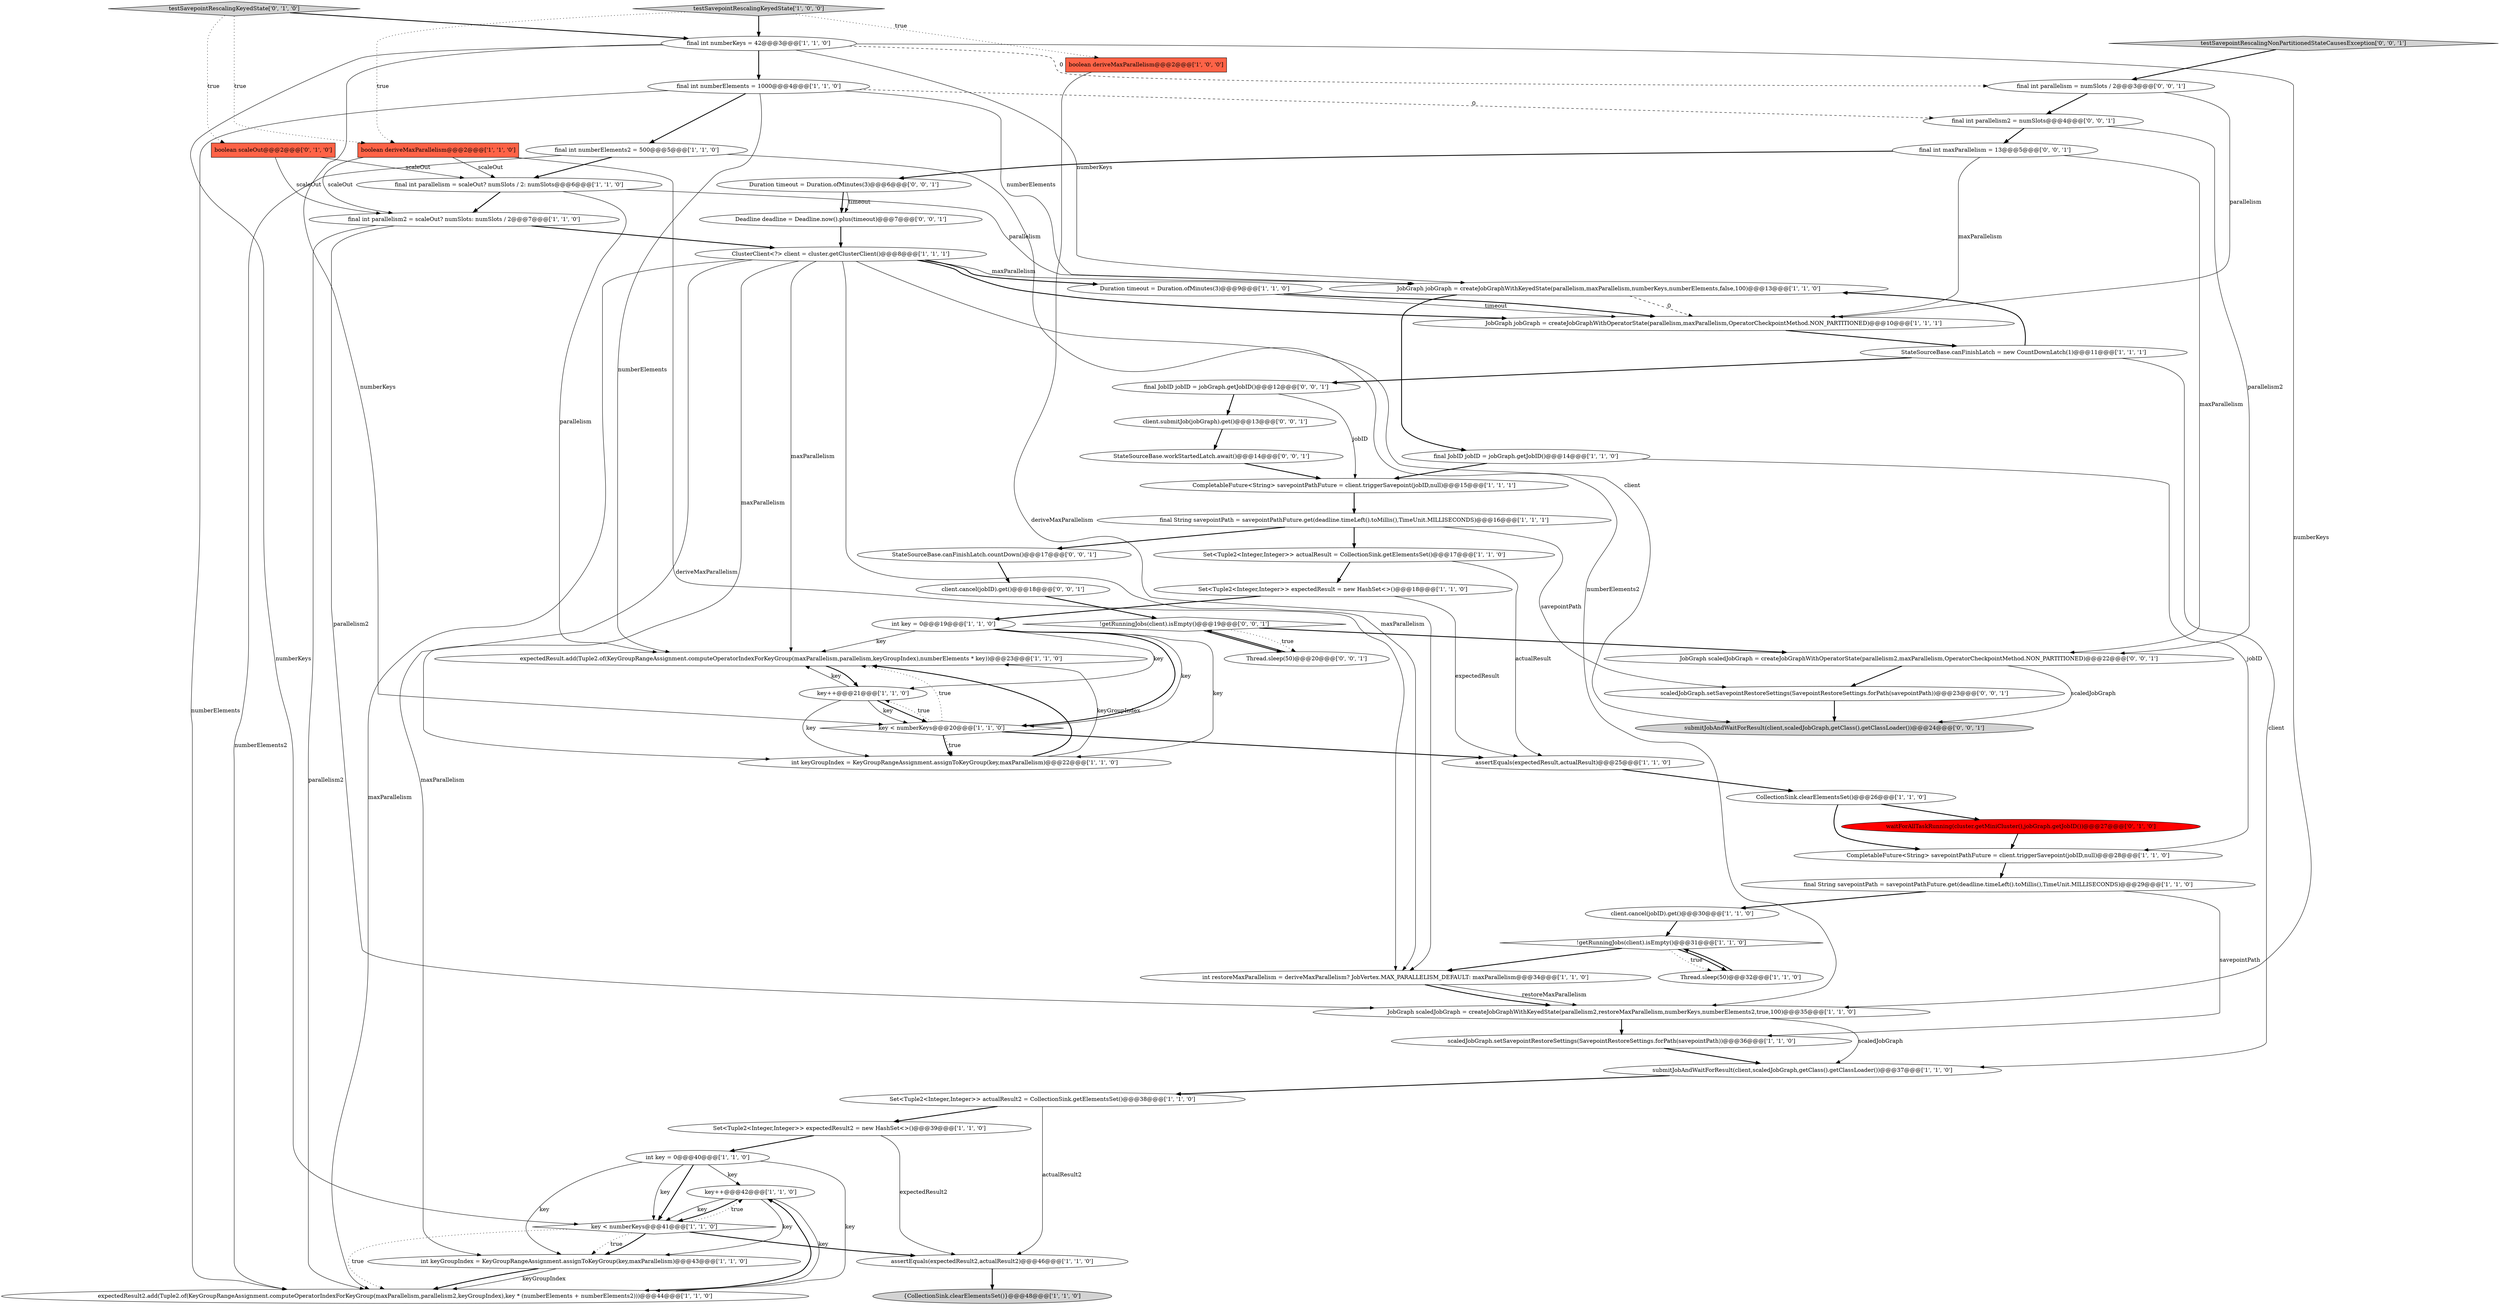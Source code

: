 digraph {
20 [style = filled, label = "key++@@@42@@@['1', '1', '0']", fillcolor = white, shape = ellipse image = "AAA0AAABBB1BBB"];
0 [style = filled, label = "CollectionSink.clearElementsSet()@@@26@@@['1', '1', '0']", fillcolor = white, shape = ellipse image = "AAA0AAABBB1BBB"];
31 [style = filled, label = "JobGraph jobGraph = createJobGraphWithOperatorState(parallelism,maxParallelism,OperatorCheckpointMethod.NON_PARTITIONED)@@@10@@@['1', '1', '1']", fillcolor = white, shape = ellipse image = "AAA0AAABBB1BBB"];
46 [style = filled, label = "StateSourceBase.workStartedLatch.await()@@@14@@@['0', '0', '1']", fillcolor = white, shape = ellipse image = "AAA0AAABBB3BBB"];
1 [style = filled, label = "boolean deriveMaxParallelism@@@2@@@['1', '0', '0']", fillcolor = tomato, shape = box image = "AAA0AAABBB1BBB"];
35 [style = filled, label = "Set<Tuple2<Integer,Integer>> expectedResult2 = new HashSet<>()@@@39@@@['1', '1', '0']", fillcolor = white, shape = ellipse image = "AAA0AAABBB1BBB"];
52 [style = filled, label = "testSavepointRescalingNonPartitionedStateCausesException['0', '0', '1']", fillcolor = lightgray, shape = diamond image = "AAA0AAABBB3BBB"];
48 [style = filled, label = "final int maxParallelism = 13@@@5@@@['0', '0', '1']", fillcolor = white, shape = ellipse image = "AAA0AAABBB3BBB"];
56 [style = filled, label = "client.submitJob(jobGraph).get()@@@13@@@['0', '0', '1']", fillcolor = white, shape = ellipse image = "AAA0AAABBB3BBB"];
8 [style = filled, label = "expectedResult.add(Tuple2.of(KeyGroupRangeAssignment.computeOperatorIndexForKeyGroup(maxParallelism,parallelism,keyGroupIndex),numberElements * key))@@@23@@@['1', '1', '0']", fillcolor = white, shape = ellipse image = "AAA0AAABBB1BBB"];
15 [style = filled, label = "int restoreMaxParallelism = deriveMaxParallelism? JobVertex.MAX_PARALLELISM_DEFAULT: maxParallelism@@@34@@@['1', '1', '0']", fillcolor = white, shape = ellipse image = "AAA0AAABBB1BBB"];
22 [style = filled, label = "Set<Tuple2<Integer,Integer>> expectedResult = new HashSet<>()@@@18@@@['1', '1', '0']", fillcolor = white, shape = ellipse image = "AAA0AAABBB1BBB"];
18 [style = filled, label = "final int numberElements = 1000@@@4@@@['1', '1', '0']", fillcolor = white, shape = ellipse image = "AAA0AAABBB1BBB"];
30 [style = filled, label = "final int parallelism2 = scaleOut? numSlots: numSlots / 2@@@7@@@['1', '1', '0']", fillcolor = white, shape = ellipse image = "AAA0AAABBB1BBB"];
41 [style = filled, label = "assertEquals(expectedResult,actualResult)@@@25@@@['1', '1', '0']", fillcolor = white, shape = ellipse image = "AAA0AAABBB1BBB"];
26 [style = filled, label = "Set<Tuple2<Integer,Integer>> actualResult = CollectionSink.getElementsSet()@@@17@@@['1', '1', '0']", fillcolor = white, shape = ellipse image = "AAA0AAABBB1BBB"];
42 [style = filled, label = "int keyGroupIndex = KeyGroupRangeAssignment.assignToKeyGroup(key,maxParallelism)@@@43@@@['1', '1', '0']", fillcolor = white, shape = ellipse image = "AAA0AAABBB1BBB"];
51 [style = filled, label = "final JobID jobID = jobGraph.getJobID()@@@12@@@['0', '0', '1']", fillcolor = white, shape = ellipse image = "AAA0AAABBB3BBB"];
10 [style = filled, label = "StateSourceBase.canFinishLatch = new CountDownLatch(1)@@@11@@@['1', '1', '1']", fillcolor = white, shape = ellipse image = "AAA0AAABBB1BBB"];
9 [style = filled, label = "CompletableFuture<String> savepointPathFuture = client.triggerSavepoint(jobID,null)@@@28@@@['1', '1', '0']", fillcolor = white, shape = ellipse image = "AAA0AAABBB1BBB"];
38 [style = filled, label = "ClusterClient<?> client = cluster.getClusterClient()@@@8@@@['1', '1', '1']", fillcolor = white, shape = ellipse image = "AAA0AAABBB1BBB"];
37 [style = filled, label = "scaledJobGraph.setSavepointRestoreSettings(SavepointRestoreSettings.forPath(savepointPath))@@@36@@@['1', '1', '0']", fillcolor = white, shape = ellipse image = "AAA0AAABBB1BBB"];
59 [style = filled, label = "client.cancel(jobID).get()@@@18@@@['0', '0', '1']", fillcolor = white, shape = ellipse image = "AAA0AAABBB3BBB"];
33 [style = filled, label = "submitJobAndWaitForResult(client,scaledJobGraph,getClass().getClassLoader())@@@37@@@['1', '1', '0']", fillcolor = white, shape = ellipse image = "AAA0AAABBB1BBB"];
11 [style = filled, label = "testSavepointRescalingKeyedState['1', '0', '0']", fillcolor = lightgray, shape = diamond image = "AAA0AAABBB1BBB"];
28 [style = filled, label = "int key = 0@@@40@@@['1', '1', '0']", fillcolor = white, shape = ellipse image = "AAA0AAABBB1BBB"];
2 [style = filled, label = "key++@@@21@@@['1', '1', '0']", fillcolor = white, shape = ellipse image = "AAA0AAABBB1BBB"];
27 [style = filled, label = "JobGraph jobGraph = createJobGraphWithKeyedState(parallelism,maxParallelism,numberKeys,numberElements,false,100)@@@13@@@['1', '1', '0']", fillcolor = white, shape = ellipse image = "AAA0AAABBB1BBB"];
29 [style = filled, label = "assertEquals(expectedResult2,actualResult2)@@@46@@@['1', '1', '0']", fillcolor = white, shape = ellipse image = "AAA0AAABBB1BBB"];
17 [style = filled, label = "Set<Tuple2<Integer,Integer>> actualResult2 = CollectionSink.getElementsSet()@@@38@@@['1', '1', '0']", fillcolor = white, shape = ellipse image = "AAA0AAABBB1BBB"];
3 [style = filled, label = "boolean deriveMaxParallelism@@@2@@@['1', '1', '0']", fillcolor = tomato, shape = box image = "AAA0AAABBB1BBB"];
7 [style = filled, label = "final int numberElements2 = 500@@@5@@@['1', '1', '0']", fillcolor = white, shape = ellipse image = "AAA0AAABBB1BBB"];
12 [style = filled, label = "final JobID jobID = jobGraph.getJobID()@@@14@@@['1', '1', '0']", fillcolor = white, shape = ellipse image = "AAA0AAABBB1BBB"];
21 [style = filled, label = "{CollectionSink.clearElementsSet()}@@@48@@@['1', '1', '0']", fillcolor = lightgray, shape = ellipse image = "AAA0AAABBB1BBB"];
32 [style = filled, label = "final String savepointPath = savepointPathFuture.get(deadline.timeLeft().toMillis(),TimeUnit.MILLISECONDS)@@@29@@@['1', '1', '0']", fillcolor = white, shape = ellipse image = "AAA0AAABBB1BBB"];
47 [style = filled, label = "StateSourceBase.canFinishLatch.countDown()@@@17@@@['0', '0', '1']", fillcolor = white, shape = ellipse image = "AAA0AAABBB3BBB"];
36 [style = filled, label = "key < numberKeys@@@20@@@['1', '1', '0']", fillcolor = white, shape = diamond image = "AAA0AAABBB1BBB"];
40 [style = filled, label = "final int numberKeys = 42@@@3@@@['1', '1', '0']", fillcolor = white, shape = ellipse image = "AAA0AAABBB1BBB"];
49 [style = filled, label = "JobGraph scaledJobGraph = createJobGraphWithOperatorState(parallelism2,maxParallelism,OperatorCheckpointMethod.NON_PARTITIONED)@@@22@@@['0', '0', '1']", fillcolor = white, shape = ellipse image = "AAA0AAABBB3BBB"];
53 [style = filled, label = "scaledJobGraph.setSavepointRestoreSettings(SavepointRestoreSettings.forPath(savepointPath))@@@23@@@['0', '0', '1']", fillcolor = white, shape = ellipse image = "AAA0AAABBB3BBB"];
16 [style = filled, label = "final int parallelism = scaleOut? numSlots / 2: numSlots@@@6@@@['1', '1', '0']", fillcolor = white, shape = ellipse image = "AAA0AAABBB1BBB"];
58 [style = filled, label = "Deadline deadline = Deadline.now().plus(timeout)@@@7@@@['0', '0', '1']", fillcolor = white, shape = ellipse image = "AAA0AAABBB3BBB"];
50 [style = filled, label = "Duration timeout = Duration.ofMinutes(3)@@@6@@@['0', '0', '1']", fillcolor = white, shape = ellipse image = "AAA0AAABBB3BBB"];
61 [style = filled, label = "Thread.sleep(50)@@@20@@@['0', '0', '1']", fillcolor = white, shape = ellipse image = "AAA0AAABBB3BBB"];
24 [style = filled, label = "!getRunningJobs(client).isEmpty()@@@31@@@['1', '1', '0']", fillcolor = white, shape = diamond image = "AAA0AAABBB1BBB"];
34 [style = filled, label = "expectedResult2.add(Tuple2.of(KeyGroupRangeAssignment.computeOperatorIndexForKeyGroup(maxParallelism,parallelism2,keyGroupIndex),key * (numberElements + numberElements2)))@@@44@@@['1', '1', '0']", fillcolor = white, shape = ellipse image = "AAA0AAABBB1BBB"];
25 [style = filled, label = "Thread.sleep(50)@@@32@@@['1', '1', '0']", fillcolor = white, shape = ellipse image = "AAA0AAABBB1BBB"];
54 [style = filled, label = "!getRunningJobs(client).isEmpty()@@@19@@@['0', '0', '1']", fillcolor = white, shape = diamond image = "AAA0AAABBB3BBB"];
55 [style = filled, label = "final int parallelism = numSlots / 2@@@3@@@['0', '0', '1']", fillcolor = white, shape = ellipse image = "AAA0AAABBB3BBB"];
4 [style = filled, label = "int keyGroupIndex = KeyGroupRangeAssignment.assignToKeyGroup(key,maxParallelism)@@@22@@@['1', '1', '0']", fillcolor = white, shape = ellipse image = "AAA0AAABBB1BBB"];
14 [style = filled, label = "key < numberKeys@@@41@@@['1', '1', '0']", fillcolor = white, shape = diamond image = "AAA0AAABBB1BBB"];
60 [style = filled, label = "submitJobAndWaitForResult(client,scaledJobGraph,getClass().getClassLoader())@@@24@@@['0', '0', '1']", fillcolor = lightgray, shape = ellipse image = "AAA0AAABBB3BBB"];
43 [style = filled, label = "testSavepointRescalingKeyedState['0', '1', '0']", fillcolor = lightgray, shape = diamond image = "AAA0AAABBB2BBB"];
57 [style = filled, label = "final int parallelism2 = numSlots@@@4@@@['0', '0', '1']", fillcolor = white, shape = ellipse image = "AAA0AAABBB3BBB"];
6 [style = filled, label = "JobGraph scaledJobGraph = createJobGraphWithKeyedState(parallelism2,restoreMaxParallelism,numberKeys,numberElements2,true,100)@@@35@@@['1', '1', '0']", fillcolor = white, shape = ellipse image = "AAA0AAABBB1BBB"];
19 [style = filled, label = "CompletableFuture<String> savepointPathFuture = client.triggerSavepoint(jobID,null)@@@15@@@['1', '1', '1']", fillcolor = white, shape = ellipse image = "AAA0AAABBB1BBB"];
23 [style = filled, label = "final String savepointPath = savepointPathFuture.get(deadline.timeLeft().toMillis(),TimeUnit.MILLISECONDS)@@@16@@@['1', '1', '1']", fillcolor = white, shape = ellipse image = "AAA0AAABBB1BBB"];
39 [style = filled, label = "Duration timeout = Duration.ofMinutes(3)@@@9@@@['1', '1', '0']", fillcolor = white, shape = ellipse image = "AAA0AAABBB1BBB"];
13 [style = filled, label = "int key = 0@@@19@@@['1', '1', '0']", fillcolor = white, shape = ellipse image = "AAA0AAABBB1BBB"];
44 [style = filled, label = "boolean scaleOut@@@2@@@['0', '1', '0']", fillcolor = tomato, shape = box image = "AAA0AAABBB2BBB"];
5 [style = filled, label = "client.cancel(jobID).get()@@@30@@@['1', '1', '0']", fillcolor = white, shape = ellipse image = "AAA0AAABBB1BBB"];
45 [style = filled, label = "waitForAllTaskRunning(cluster.getMiniCluster(),jobGraph.getJobID())@@@27@@@['0', '1', '0']", fillcolor = red, shape = ellipse image = "AAA1AAABBB2BBB"];
7->34 [style = solid, label="numberElements2"];
36->8 [style = dotted, label="true"];
41->0 [style = bold, label=""];
14->42 [style = dotted, label="true"];
18->8 [style = solid, label="numberElements"];
38->34 [style = solid, label="maxParallelism"];
34->20 [style = bold, label=""];
24->25 [style = dotted, label="true"];
11->1 [style = dotted, label="true"];
2->36 [style = solid, label="key"];
18->57 [style = dashed, label="0"];
38->27 [style = solid, label="maxParallelism"];
28->20 [style = solid, label="key"];
38->31 [style = bold, label=""];
52->55 [style = bold, label=""];
44->30 [style = solid, label="scaleOut"];
30->6 [style = solid, label="parallelism2"];
38->39 [style = bold, label=""];
54->61 [style = dotted, label="true"];
4->8 [style = solid, label="keyGroupIndex"];
28->34 [style = solid, label="key"];
26->41 [style = solid, label="actualResult"];
26->22 [style = bold, label=""];
28->14 [style = bold, label=""];
39->31 [style = solid, label="timeout"];
43->40 [style = bold, label=""];
55->57 [style = bold, label=""];
28->14 [style = solid, label="key"];
39->31 [style = bold, label=""];
13->36 [style = bold, label=""];
7->16 [style = bold, label=""];
2->36 [style = bold, label=""];
35->29 [style = solid, label="expectedResult2"];
4->8 [style = bold, label=""];
53->60 [style = bold, label=""];
37->33 [style = bold, label=""];
40->55 [style = dashed, label="0"];
22->13 [style = bold, label=""];
59->54 [style = bold, label=""];
38->15 [style = solid, label="maxParallelism"];
3->30 [style = solid, label="scaleOut"];
17->35 [style = bold, label=""];
42->34 [style = solid, label="keyGroupIndex"];
18->34 [style = solid, label="numberElements"];
10->51 [style = bold, label=""];
54->49 [style = bold, label=""];
27->12 [style = bold, label=""];
36->41 [style = bold, label=""];
38->4 [style = solid, label="maxParallelism"];
36->4 [style = bold, label=""];
44->16 [style = solid, label="scaleOut"];
9->32 [style = bold, label=""];
48->50 [style = bold, label=""];
56->46 [style = bold, label=""];
20->14 [style = solid, label="key"];
36->2 [style = dotted, label="true"];
18->27 [style = solid, label="numberElements"];
20->14 [style = bold, label=""];
51->19 [style = solid, label="jobID"];
40->27 [style = solid, label="numberKeys"];
35->28 [style = bold, label=""];
25->24 [style = bold, label=""];
48->31 [style = solid, label="maxParallelism"];
55->31 [style = solid, label="parallelism"];
46->19 [style = bold, label=""];
14->34 [style = dotted, label="true"];
18->7 [style = bold, label=""];
30->34 [style = solid, label="parallelism2"];
2->8 [style = solid, label="key"];
48->49 [style = solid, label="maxParallelism"];
54->61 [style = bold, label=""];
38->42 [style = solid, label="maxParallelism"];
3->16 [style = solid, label="scaleOut"];
32->37 [style = solid, label="savepointPath"];
50->58 [style = bold, label=""];
0->45 [style = bold, label=""];
3->15 [style = solid, label="deriveMaxParallelism"];
7->6 [style = solid, label="numberElements2"];
13->36 [style = solid, label="key"];
14->42 [style = bold, label=""];
2->4 [style = solid, label="key"];
27->31 [style = dashed, label="0"];
47->59 [style = bold, label=""];
29->21 [style = bold, label=""];
38->8 [style = solid, label="maxParallelism"];
16->27 [style = solid, label="parallelism"];
13->4 [style = solid, label="key"];
6->37 [style = bold, label=""];
58->38 [style = bold, label=""];
43->44 [style = dotted, label="true"];
8->2 [style = bold, label=""];
17->29 [style = solid, label="actualResult2"];
31->10 [style = bold, label=""];
24->25 [style = bold, label=""];
5->24 [style = bold, label=""];
43->3 [style = dotted, label="true"];
16->30 [style = bold, label=""];
23->47 [style = bold, label=""];
14->29 [style = bold, label=""];
10->33 [style = solid, label="client"];
61->54 [style = bold, label=""];
11->3 [style = dotted, label="true"];
45->9 [style = bold, label=""];
33->17 [style = bold, label=""];
24->15 [style = bold, label=""];
15->6 [style = solid, label="restoreMaxParallelism"];
32->5 [style = bold, label=""];
30->38 [style = bold, label=""];
42->34 [style = bold, label=""];
0->9 [style = bold, label=""];
22->41 [style = solid, label="expectedResult"];
49->60 [style = solid, label="scaledJobGraph"];
10->27 [style = bold, label=""];
16->8 [style = solid, label="parallelism"];
28->42 [style = solid, label="key"];
23->26 [style = bold, label=""];
51->56 [style = bold, label=""];
40->18 [style = bold, label=""];
15->6 [style = bold, label=""];
13->2 [style = solid, label="key"];
57->49 [style = solid, label="parallelism2"];
11->40 [style = bold, label=""];
36->4 [style = dotted, label="true"];
23->53 [style = solid, label="savepointPath"];
57->48 [style = bold, label=""];
20->42 [style = solid, label="key"];
49->53 [style = bold, label=""];
14->20 [style = dotted, label="true"];
1->15 [style = solid, label="deriveMaxParallelism"];
13->8 [style = solid, label="key"];
6->33 [style = solid, label="scaledJobGraph"];
40->36 [style = solid, label="numberKeys"];
19->23 [style = bold, label=""];
40->14 [style = solid, label="numberKeys"];
38->60 [style = solid, label="client"];
20->34 [style = solid, label="key"];
12->19 [style = bold, label=""];
40->6 [style = solid, label="numberKeys"];
50->58 [style = solid, label="timeout"];
12->9 [style = solid, label="jobID"];
}
